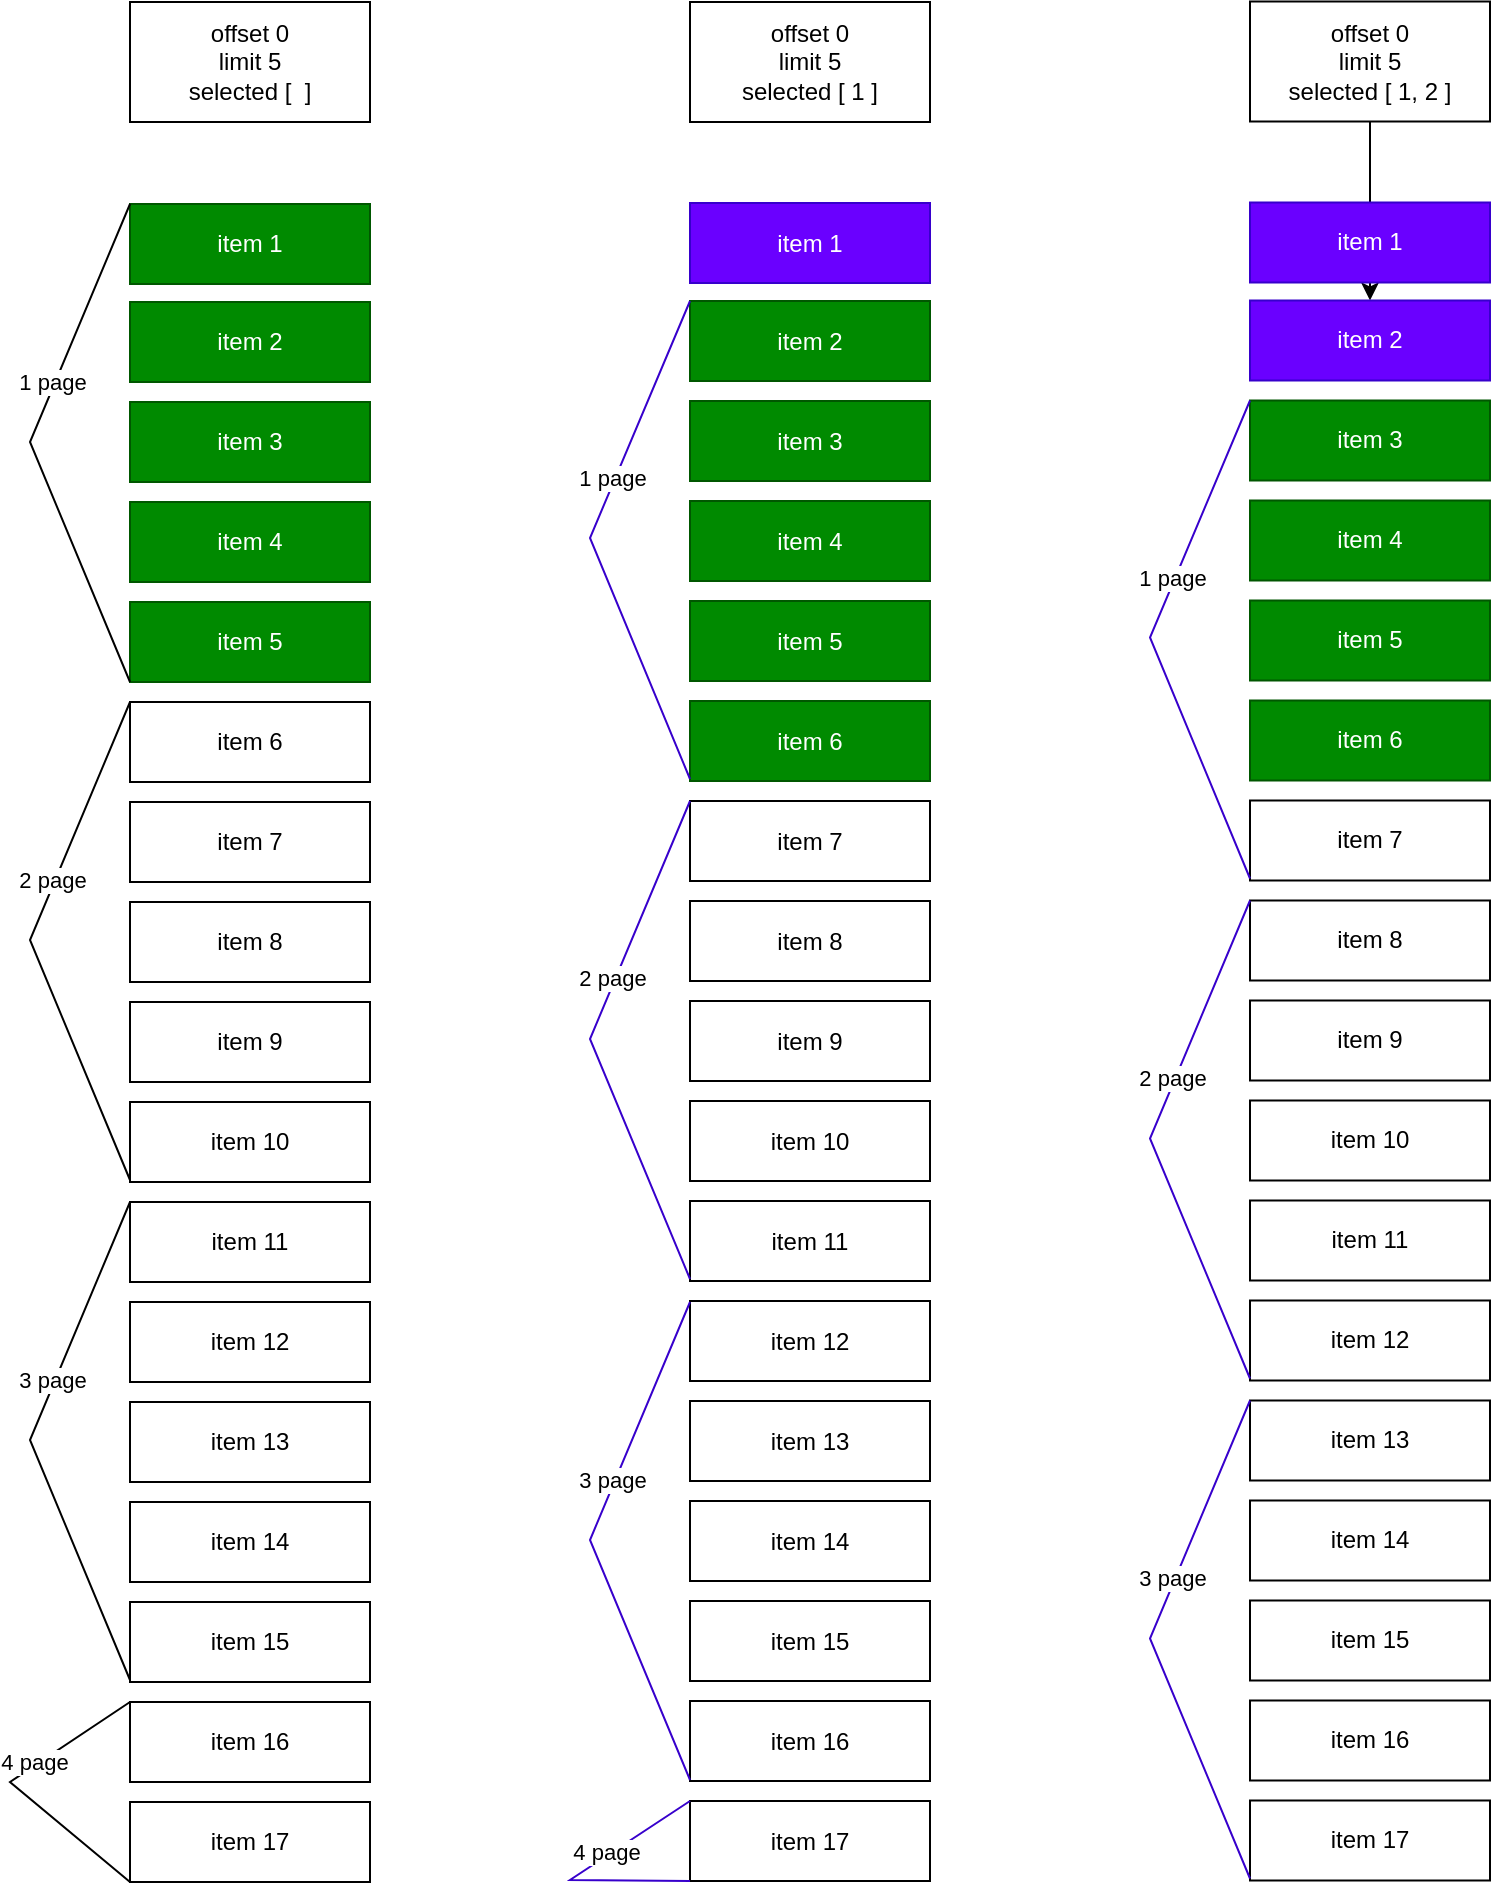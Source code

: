 <mxfile version="21.3.6" type="github">
  <diagram name="Страница 1" id="62127BnPsHwzciFZ_1Po">
    <mxGraphModel dx="1238" dy="1853" grid="1" gridSize="10" guides="1" tooltips="1" connect="1" arrows="1" fold="1" page="1" pageScale="1" pageWidth="827" pageHeight="1169" math="0" shadow="0">
      <root>
        <mxCell id="0" />
        <mxCell id="1" parent="0" />
        <mxCell id="5GAbooudRVSwDortp3kw-1" value="item 1" style="rounded=0;whiteSpace=wrap;html=1;fillColor=#008a00;fontColor=#ffffff;strokeColor=#005700;" vertex="1" parent="1">
          <mxGeometry x="80" y="41" width="120" height="40" as="geometry" />
        </mxCell>
        <mxCell id="5GAbooudRVSwDortp3kw-2" value="item 2" style="rounded=0;whiteSpace=wrap;html=1;fillColor=#008a00;fontColor=#ffffff;strokeColor=#005700;" vertex="1" parent="1">
          <mxGeometry x="80" y="90" width="120" height="40" as="geometry" />
        </mxCell>
        <mxCell id="5GAbooudRVSwDortp3kw-3" value="item 5" style="rounded=0;whiteSpace=wrap;html=1;fillColor=#008a00;fontColor=#ffffff;strokeColor=#005700;" vertex="1" parent="1">
          <mxGeometry x="80" y="240" width="120" height="40" as="geometry" />
        </mxCell>
        <mxCell id="5GAbooudRVSwDortp3kw-4" value="item 3" style="rounded=0;whiteSpace=wrap;html=1;fillColor=#008a00;fontColor=#ffffff;strokeColor=#005700;" vertex="1" parent="1">
          <mxGeometry x="80" y="140" width="120" height="40" as="geometry" />
        </mxCell>
        <mxCell id="5GAbooudRVSwDortp3kw-5" value="item 4" style="rounded=0;whiteSpace=wrap;html=1;fillColor=#008a00;fontColor=#ffffff;strokeColor=#005700;" vertex="1" parent="1">
          <mxGeometry x="80" y="190" width="120" height="40" as="geometry" />
        </mxCell>
        <mxCell id="5GAbooudRVSwDortp3kw-6" value="item 6" style="rounded=0;whiteSpace=wrap;html=1;" vertex="1" parent="1">
          <mxGeometry x="80" y="290" width="120" height="40" as="geometry" />
        </mxCell>
        <mxCell id="5GAbooudRVSwDortp3kw-9" value="item 7" style="rounded=0;whiteSpace=wrap;html=1;" vertex="1" parent="1">
          <mxGeometry x="80" y="340" width="120" height="40" as="geometry" />
        </mxCell>
        <mxCell id="5GAbooudRVSwDortp3kw-10" value="item 8" style="rounded=0;whiteSpace=wrap;html=1;" vertex="1" parent="1">
          <mxGeometry x="80" y="390" width="120" height="40" as="geometry" />
        </mxCell>
        <mxCell id="5GAbooudRVSwDortp3kw-11" value="item 9" style="rounded=0;whiteSpace=wrap;html=1;" vertex="1" parent="1">
          <mxGeometry x="80" y="440" width="120" height="40" as="geometry" />
        </mxCell>
        <mxCell id="5GAbooudRVSwDortp3kw-12" value="item 10" style="rounded=0;whiteSpace=wrap;html=1;" vertex="1" parent="1">
          <mxGeometry x="80" y="490" width="120" height="40" as="geometry" />
        </mxCell>
        <mxCell id="5GAbooudRVSwDortp3kw-13" value="item 11" style="rounded=0;whiteSpace=wrap;html=1;" vertex="1" parent="1">
          <mxGeometry x="80" y="540" width="120" height="40" as="geometry" />
        </mxCell>
        <mxCell id="5GAbooudRVSwDortp3kw-15" value="item 12" style="rounded=0;whiteSpace=wrap;html=1;" vertex="1" parent="1">
          <mxGeometry x="80" y="590" width="120" height="40" as="geometry" />
        </mxCell>
        <mxCell id="5GAbooudRVSwDortp3kw-16" value="item 14" style="rounded=0;whiteSpace=wrap;html=1;" vertex="1" parent="1">
          <mxGeometry x="80" y="690" width="120" height="40" as="geometry" />
        </mxCell>
        <mxCell id="5GAbooudRVSwDortp3kw-17" value="item 13" style="rounded=0;whiteSpace=wrap;html=1;" vertex="1" parent="1">
          <mxGeometry x="80" y="640" width="120" height="40" as="geometry" />
        </mxCell>
        <mxCell id="5GAbooudRVSwDortp3kw-18" value="item 15" style="rounded=0;whiteSpace=wrap;html=1;" vertex="1" parent="1">
          <mxGeometry x="80" y="740" width="120" height="40" as="geometry" />
        </mxCell>
        <mxCell id="5GAbooudRVSwDortp3kw-19" value="item 16" style="rounded=0;whiteSpace=wrap;html=1;" vertex="1" parent="1">
          <mxGeometry x="80" y="790" width="120" height="40" as="geometry" />
        </mxCell>
        <mxCell id="5GAbooudRVSwDortp3kw-20" value="item 17" style="rounded=0;whiteSpace=wrap;html=1;" vertex="1" parent="1">
          <mxGeometry x="80" y="840" width="120" height="40" as="geometry" />
        </mxCell>
        <mxCell id="5GAbooudRVSwDortp3kw-21" value="" style="endArrow=none;html=1;rounded=0;exitX=0;exitY=1;exitDx=0;exitDy=0;entryX=0;entryY=0;entryDx=0;entryDy=0;" edge="1" parent="1" source="5GAbooudRVSwDortp3kw-3" target="5GAbooudRVSwDortp3kw-1">
          <mxGeometry width="50" height="50" relative="1" as="geometry">
            <mxPoint x="40" y="280" as="sourcePoint" />
            <mxPoint x="40" y="40" as="targetPoint" />
            <Array as="points">
              <mxPoint x="30" y="160" />
            </Array>
          </mxGeometry>
        </mxCell>
        <mxCell id="5GAbooudRVSwDortp3kw-22" value="1 page" style="edgeLabel;html=1;align=center;verticalAlign=middle;resizable=0;points=[];" vertex="1" connectable="0" parent="5GAbooudRVSwDortp3kw-21">
          <mxGeometry x="0.25" y="2" relative="1" as="geometry">
            <mxPoint as="offset" />
          </mxGeometry>
        </mxCell>
        <mxCell id="5GAbooudRVSwDortp3kw-23" value="" style="endArrow=none;html=1;rounded=0;exitX=0;exitY=1;exitDx=0;exitDy=0;entryX=0;entryY=0;entryDx=0;entryDy=0;" edge="1" parent="1">
          <mxGeometry width="50" height="50" relative="1" as="geometry">
            <mxPoint x="80" y="529" as="sourcePoint" />
            <mxPoint x="80" y="290" as="targetPoint" />
            <Array as="points">
              <mxPoint x="30" y="409" />
            </Array>
          </mxGeometry>
        </mxCell>
        <mxCell id="5GAbooudRVSwDortp3kw-24" value="2 page" style="edgeLabel;html=1;align=center;verticalAlign=middle;resizable=0;points=[];" vertex="1" connectable="0" parent="5GAbooudRVSwDortp3kw-23">
          <mxGeometry x="0.25" y="2" relative="1" as="geometry">
            <mxPoint as="offset" />
          </mxGeometry>
        </mxCell>
        <mxCell id="5GAbooudRVSwDortp3kw-25" value="" style="endArrow=none;html=1;rounded=0;exitX=0;exitY=1;exitDx=0;exitDy=0;entryX=0;entryY=0;entryDx=0;entryDy=0;" edge="1" parent="1">
          <mxGeometry width="50" height="50" relative="1" as="geometry">
            <mxPoint x="80" y="779" as="sourcePoint" />
            <mxPoint x="80" y="540" as="targetPoint" />
            <Array as="points">
              <mxPoint x="30" y="659" />
            </Array>
          </mxGeometry>
        </mxCell>
        <mxCell id="5GAbooudRVSwDortp3kw-26" value="3 page" style="edgeLabel;html=1;align=center;verticalAlign=middle;resizable=0;points=[];" vertex="1" connectable="0" parent="5GAbooudRVSwDortp3kw-25">
          <mxGeometry x="0.25" y="2" relative="1" as="geometry">
            <mxPoint as="offset" />
          </mxGeometry>
        </mxCell>
        <mxCell id="5GAbooudRVSwDortp3kw-27" value="" style="endArrow=none;html=1;rounded=0;exitX=0;exitY=1;exitDx=0;exitDy=0;entryX=0;entryY=0;entryDx=0;entryDy=0;" edge="1" parent="1" source="5GAbooudRVSwDortp3kw-20" target="5GAbooudRVSwDortp3kw-19">
          <mxGeometry width="50" height="50" relative="1" as="geometry">
            <mxPoint x="60" y="1009" as="sourcePoint" />
            <mxPoint x="60" y="770" as="targetPoint" />
            <Array as="points">
              <mxPoint x="20" y="830" />
            </Array>
          </mxGeometry>
        </mxCell>
        <mxCell id="5GAbooudRVSwDortp3kw-28" value="4 page" style="edgeLabel;html=1;align=center;verticalAlign=middle;resizable=0;points=[];" vertex="1" connectable="0" parent="5GAbooudRVSwDortp3kw-27">
          <mxGeometry x="0.25" y="2" relative="1" as="geometry">
            <mxPoint as="offset" />
          </mxGeometry>
        </mxCell>
        <mxCell id="5GAbooudRVSwDortp3kw-29" value="offset 0&lt;br&gt;limit 5&lt;br&gt;selected [&amp;nbsp; ]" style="rounded=0;whiteSpace=wrap;html=1;" vertex="1" parent="1">
          <mxGeometry x="80" y="-60" width="120" height="60" as="geometry" />
        </mxCell>
        <mxCell id="5GAbooudRVSwDortp3kw-30" value="offset 0&lt;br&gt;limit 5&lt;br&gt;selected [ 1 ]" style="rounded=0;whiteSpace=wrap;html=1;" vertex="1" parent="1">
          <mxGeometry x="360" y="-60" width="120" height="60" as="geometry" />
        </mxCell>
        <mxCell id="5GAbooudRVSwDortp3kw-56" value="item 1" style="rounded=0;whiteSpace=wrap;html=1;fillColor=#6a00ff;fontColor=#ffffff;strokeColor=#3700CC;" vertex="1" parent="1">
          <mxGeometry x="360" y="40.5" width="120" height="40" as="geometry" />
        </mxCell>
        <mxCell id="5GAbooudRVSwDortp3kw-57" value="item 2" style="rounded=0;whiteSpace=wrap;html=1;fillColor=#008a00;fontColor=#ffffff;strokeColor=#005700;" vertex="1" parent="1">
          <mxGeometry x="360" y="89.5" width="120" height="40" as="geometry" />
        </mxCell>
        <mxCell id="5GAbooudRVSwDortp3kw-58" value="item 5" style="rounded=0;whiteSpace=wrap;html=1;fillColor=#008a00;fontColor=#ffffff;strokeColor=#005700;" vertex="1" parent="1">
          <mxGeometry x="360" y="239.5" width="120" height="40" as="geometry" />
        </mxCell>
        <mxCell id="5GAbooudRVSwDortp3kw-59" value="item 3" style="rounded=0;whiteSpace=wrap;html=1;fillColor=#008a00;fontColor=#ffffff;strokeColor=#005700;" vertex="1" parent="1">
          <mxGeometry x="360" y="139.5" width="120" height="40" as="geometry" />
        </mxCell>
        <mxCell id="5GAbooudRVSwDortp3kw-60" value="item 4" style="rounded=0;whiteSpace=wrap;html=1;fillColor=#008a00;fontColor=#ffffff;strokeColor=#005700;" vertex="1" parent="1">
          <mxGeometry x="360" y="189.5" width="120" height="40" as="geometry" />
        </mxCell>
        <mxCell id="5GAbooudRVSwDortp3kw-61" value="item 6" style="rounded=0;whiteSpace=wrap;html=1;fillColor=#008a00;fontColor=#ffffff;strokeColor=#005700;" vertex="1" parent="1">
          <mxGeometry x="360" y="289.5" width="120" height="40" as="geometry" />
        </mxCell>
        <mxCell id="5GAbooudRVSwDortp3kw-62" value="item 7" style="rounded=0;whiteSpace=wrap;html=1;" vertex="1" parent="1">
          <mxGeometry x="360" y="339.5" width="120" height="40" as="geometry" />
        </mxCell>
        <mxCell id="5GAbooudRVSwDortp3kw-63" value="item 8" style="rounded=0;whiteSpace=wrap;html=1;" vertex="1" parent="1">
          <mxGeometry x="360" y="389.5" width="120" height="40" as="geometry" />
        </mxCell>
        <mxCell id="5GAbooudRVSwDortp3kw-64" value="item 9" style="rounded=0;whiteSpace=wrap;html=1;" vertex="1" parent="1">
          <mxGeometry x="360" y="439.5" width="120" height="40" as="geometry" />
        </mxCell>
        <mxCell id="5GAbooudRVSwDortp3kw-65" value="item 10" style="rounded=0;whiteSpace=wrap;html=1;" vertex="1" parent="1">
          <mxGeometry x="360" y="489.5" width="120" height="40" as="geometry" />
        </mxCell>
        <mxCell id="5GAbooudRVSwDortp3kw-66" value="item 11" style="rounded=0;whiteSpace=wrap;html=1;" vertex="1" parent="1">
          <mxGeometry x="360" y="539.5" width="120" height="40" as="geometry" />
        </mxCell>
        <mxCell id="5GAbooudRVSwDortp3kw-67" value="item 12" style="rounded=0;whiteSpace=wrap;html=1;" vertex="1" parent="1">
          <mxGeometry x="360" y="589.5" width="120" height="40" as="geometry" />
        </mxCell>
        <mxCell id="5GAbooudRVSwDortp3kw-68" value="item 14" style="rounded=0;whiteSpace=wrap;html=1;" vertex="1" parent="1">
          <mxGeometry x="360" y="689.5" width="120" height="40" as="geometry" />
        </mxCell>
        <mxCell id="5GAbooudRVSwDortp3kw-69" value="item 13" style="rounded=0;whiteSpace=wrap;html=1;" vertex="1" parent="1">
          <mxGeometry x="360" y="639.5" width="120" height="40" as="geometry" />
        </mxCell>
        <mxCell id="5GAbooudRVSwDortp3kw-70" value="item 15" style="rounded=0;whiteSpace=wrap;html=1;" vertex="1" parent="1">
          <mxGeometry x="360" y="739.5" width="120" height="40" as="geometry" />
        </mxCell>
        <mxCell id="5GAbooudRVSwDortp3kw-71" value="item 16" style="rounded=0;whiteSpace=wrap;html=1;" vertex="1" parent="1">
          <mxGeometry x="360" y="789.5" width="120" height="40" as="geometry" />
        </mxCell>
        <mxCell id="5GAbooudRVSwDortp3kw-72" value="item 17" style="rounded=0;whiteSpace=wrap;html=1;" vertex="1" parent="1">
          <mxGeometry x="360" y="839.5" width="120" height="40" as="geometry" />
        </mxCell>
        <mxCell id="5GAbooudRVSwDortp3kw-81" value="" style="endArrow=none;html=1;rounded=0;exitX=0;exitY=1;exitDx=0;exitDy=0;entryX=0;entryY=0;entryDx=0;entryDy=0;fillColor=#6a00ff;strokeColor=#3700CC;" edge="1" parent="1">
          <mxGeometry width="50" height="50" relative="1" as="geometry">
            <mxPoint x="360" y="328.5" as="sourcePoint" />
            <mxPoint x="360" y="89.5" as="targetPoint" />
            <Array as="points">
              <mxPoint x="310" y="208" />
            </Array>
          </mxGeometry>
        </mxCell>
        <mxCell id="5GAbooudRVSwDortp3kw-82" value="1 page" style="edgeLabel;html=1;align=center;verticalAlign=middle;resizable=0;points=[];" vertex="1" connectable="0" parent="5GAbooudRVSwDortp3kw-81">
          <mxGeometry x="0.25" y="2" relative="1" as="geometry">
            <mxPoint as="offset" />
          </mxGeometry>
        </mxCell>
        <mxCell id="5GAbooudRVSwDortp3kw-83" value="" style="endArrow=none;html=1;rounded=0;exitX=0;exitY=1;exitDx=0;exitDy=0;entryX=0;entryY=0;entryDx=0;entryDy=0;fillColor=#6a00ff;strokeColor=#3700CC;" edge="1" parent="1">
          <mxGeometry width="50" height="50" relative="1" as="geometry">
            <mxPoint x="360" y="578.5" as="sourcePoint" />
            <mxPoint x="360" y="339.5" as="targetPoint" />
            <Array as="points">
              <mxPoint x="310" y="458.5" />
            </Array>
          </mxGeometry>
        </mxCell>
        <mxCell id="5GAbooudRVSwDortp3kw-84" value="2 page" style="edgeLabel;html=1;align=center;verticalAlign=middle;resizable=0;points=[];" vertex="1" connectable="0" parent="5GAbooudRVSwDortp3kw-83">
          <mxGeometry x="0.25" y="2" relative="1" as="geometry">
            <mxPoint as="offset" />
          </mxGeometry>
        </mxCell>
        <mxCell id="5GAbooudRVSwDortp3kw-85" value="" style="endArrow=none;html=1;rounded=0;exitX=0;exitY=1;exitDx=0;exitDy=0;entryX=0;entryY=0;entryDx=0;entryDy=0;fillColor=#6a00ff;strokeColor=#3700CC;" edge="1" parent="1">
          <mxGeometry width="50" height="50" relative="1" as="geometry">
            <mxPoint x="360" y="829" as="sourcePoint" />
            <mxPoint x="360" y="590" as="targetPoint" />
            <Array as="points">
              <mxPoint x="310" y="709" />
            </Array>
          </mxGeometry>
        </mxCell>
        <mxCell id="5GAbooudRVSwDortp3kw-86" value="3 page" style="edgeLabel;html=1;align=center;verticalAlign=middle;resizable=0;points=[];" vertex="1" connectable="0" parent="5GAbooudRVSwDortp3kw-85">
          <mxGeometry x="0.25" y="2" relative="1" as="geometry">
            <mxPoint as="offset" />
          </mxGeometry>
        </mxCell>
        <mxCell id="5GAbooudRVSwDortp3kw-87" value="" style="endArrow=none;html=1;rounded=0;exitX=0;exitY=1;exitDx=0;exitDy=0;entryX=0;entryY=0;entryDx=0;entryDy=0;fillColor=#6a00ff;strokeColor=#3700CC;" edge="1" parent="1" source="5GAbooudRVSwDortp3kw-72">
          <mxGeometry width="50" height="50" relative="1" as="geometry">
            <mxPoint x="360" y="929.5" as="sourcePoint" />
            <mxPoint x="360" y="839.5" as="targetPoint" />
            <Array as="points">
              <mxPoint x="300" y="879" />
            </Array>
          </mxGeometry>
        </mxCell>
        <mxCell id="5GAbooudRVSwDortp3kw-88" value="4 page" style="edgeLabel;html=1;align=center;verticalAlign=middle;resizable=0;points=[];" vertex="1" connectable="0" parent="5GAbooudRVSwDortp3kw-87">
          <mxGeometry x="0.25" y="2" relative="1" as="geometry">
            <mxPoint as="offset" />
          </mxGeometry>
        </mxCell>
        <mxCell id="5GAbooudRVSwDortp3kw-141" value="" style="edgeStyle=orthogonalEdgeStyle;rounded=0;orthogonalLoop=1;jettySize=auto;html=1;" edge="1" parent="1" source="5GAbooudRVSwDortp3kw-115" target="5GAbooudRVSwDortp3kw-117">
          <mxGeometry relative="1" as="geometry" />
        </mxCell>
        <mxCell id="5GAbooudRVSwDortp3kw-115" value="offset 0&lt;br&gt;limit 5&lt;br&gt;selected [ 1, 2 ]" style="rounded=0;whiteSpace=wrap;html=1;" vertex="1" parent="1">
          <mxGeometry x="640" y="-60.25" width="120" height="60" as="geometry" />
        </mxCell>
        <mxCell id="5GAbooudRVSwDortp3kw-116" value="item 1" style="rounded=0;whiteSpace=wrap;html=1;fillColor=#6a00ff;fontColor=#ffffff;strokeColor=#3700CC;" vertex="1" parent="1">
          <mxGeometry x="640" y="40.25" width="120" height="40" as="geometry" />
        </mxCell>
        <mxCell id="5GAbooudRVSwDortp3kw-117" value="item 2" style="rounded=0;whiteSpace=wrap;html=1;fillColor=#6a00ff;fontColor=#ffffff;strokeColor=#3700CC;" vertex="1" parent="1">
          <mxGeometry x="640" y="89.25" width="120" height="40" as="geometry" />
        </mxCell>
        <mxCell id="5GAbooudRVSwDortp3kw-118" value="item 5" style="rounded=0;whiteSpace=wrap;html=1;fillColor=#008a00;fontColor=#ffffff;strokeColor=#005700;" vertex="1" parent="1">
          <mxGeometry x="640" y="239.25" width="120" height="40" as="geometry" />
        </mxCell>
        <mxCell id="5GAbooudRVSwDortp3kw-119" value="item 3" style="rounded=0;whiteSpace=wrap;html=1;fillColor=#008a00;fontColor=#ffffff;strokeColor=#005700;" vertex="1" parent="1">
          <mxGeometry x="640" y="139.25" width="120" height="40" as="geometry" />
        </mxCell>
        <mxCell id="5GAbooudRVSwDortp3kw-120" value="item 4" style="rounded=0;whiteSpace=wrap;html=1;fillColor=#008a00;fontColor=#ffffff;strokeColor=#005700;" vertex="1" parent="1">
          <mxGeometry x="640" y="189.25" width="120" height="40" as="geometry" />
        </mxCell>
        <mxCell id="5GAbooudRVSwDortp3kw-121" value="item 6" style="rounded=0;whiteSpace=wrap;html=1;fillColor=#008a00;fontColor=#ffffff;strokeColor=#005700;" vertex="1" parent="1">
          <mxGeometry x="640" y="289.25" width="120" height="40" as="geometry" />
        </mxCell>
        <mxCell id="5GAbooudRVSwDortp3kw-122" value="item 7" style="rounded=0;whiteSpace=wrap;html=1;" vertex="1" parent="1">
          <mxGeometry x="640" y="339.25" width="120" height="40" as="geometry" />
        </mxCell>
        <mxCell id="5GAbooudRVSwDortp3kw-123" value="item 8" style="rounded=0;whiteSpace=wrap;html=1;" vertex="1" parent="1">
          <mxGeometry x="640" y="389.25" width="120" height="40" as="geometry" />
        </mxCell>
        <mxCell id="5GAbooudRVSwDortp3kw-124" value="item 9" style="rounded=0;whiteSpace=wrap;html=1;" vertex="1" parent="1">
          <mxGeometry x="640" y="439.25" width="120" height="40" as="geometry" />
        </mxCell>
        <mxCell id="5GAbooudRVSwDortp3kw-125" value="item 10" style="rounded=0;whiteSpace=wrap;html=1;" vertex="1" parent="1">
          <mxGeometry x="640" y="489.25" width="120" height="40" as="geometry" />
        </mxCell>
        <mxCell id="5GAbooudRVSwDortp3kw-126" value="item 11" style="rounded=0;whiteSpace=wrap;html=1;" vertex="1" parent="1">
          <mxGeometry x="640" y="539.25" width="120" height="40" as="geometry" />
        </mxCell>
        <mxCell id="5GAbooudRVSwDortp3kw-127" value="item 12" style="rounded=0;whiteSpace=wrap;html=1;" vertex="1" parent="1">
          <mxGeometry x="640" y="589.25" width="120" height="40" as="geometry" />
        </mxCell>
        <mxCell id="5GAbooudRVSwDortp3kw-128" value="item 14" style="rounded=0;whiteSpace=wrap;html=1;" vertex="1" parent="1">
          <mxGeometry x="640" y="689.25" width="120" height="40" as="geometry" />
        </mxCell>
        <mxCell id="5GAbooudRVSwDortp3kw-129" value="item 13" style="rounded=0;whiteSpace=wrap;html=1;" vertex="1" parent="1">
          <mxGeometry x="640" y="639.25" width="120" height="40" as="geometry" />
        </mxCell>
        <mxCell id="5GAbooudRVSwDortp3kw-130" value="item 15" style="rounded=0;whiteSpace=wrap;html=1;" vertex="1" parent="1">
          <mxGeometry x="640" y="739.25" width="120" height="40" as="geometry" />
        </mxCell>
        <mxCell id="5GAbooudRVSwDortp3kw-131" value="item 16" style="rounded=0;whiteSpace=wrap;html=1;" vertex="1" parent="1">
          <mxGeometry x="640" y="789.25" width="120" height="40" as="geometry" />
        </mxCell>
        <mxCell id="5GAbooudRVSwDortp3kw-132" value="item 17" style="rounded=0;whiteSpace=wrap;html=1;" vertex="1" parent="1">
          <mxGeometry x="640" y="839.25" width="120" height="40" as="geometry" />
        </mxCell>
        <mxCell id="5GAbooudRVSwDortp3kw-133" value="" style="endArrow=none;html=1;rounded=0;exitX=0;exitY=1;exitDx=0;exitDy=0;entryX=0;entryY=0;entryDx=0;entryDy=0;fillColor=#6a00ff;strokeColor=#3700CC;" edge="1" parent="1">
          <mxGeometry width="50" height="50" relative="1" as="geometry">
            <mxPoint x="640" y="378.25" as="sourcePoint" />
            <mxPoint x="640" y="139.25" as="targetPoint" />
            <Array as="points">
              <mxPoint x="590" y="257.75" />
            </Array>
          </mxGeometry>
        </mxCell>
        <mxCell id="5GAbooudRVSwDortp3kw-134" value="1 page" style="edgeLabel;html=1;align=center;verticalAlign=middle;resizable=0;points=[];" vertex="1" connectable="0" parent="5GAbooudRVSwDortp3kw-133">
          <mxGeometry x="0.25" y="2" relative="1" as="geometry">
            <mxPoint as="offset" />
          </mxGeometry>
        </mxCell>
        <mxCell id="5GAbooudRVSwDortp3kw-135" value="" style="endArrow=none;html=1;rounded=0;exitX=0;exitY=1;exitDx=0;exitDy=0;entryX=0;entryY=0;entryDx=0;entryDy=0;fillColor=#6a00ff;strokeColor=#3700CC;" edge="1" parent="1">
          <mxGeometry width="50" height="50" relative="1" as="geometry">
            <mxPoint x="640" y="628.25" as="sourcePoint" />
            <mxPoint x="640" y="389.25" as="targetPoint" />
            <Array as="points">
              <mxPoint x="590" y="508.25" />
            </Array>
          </mxGeometry>
        </mxCell>
        <mxCell id="5GAbooudRVSwDortp3kw-136" value="2 page" style="edgeLabel;html=1;align=center;verticalAlign=middle;resizable=0;points=[];" vertex="1" connectable="0" parent="5GAbooudRVSwDortp3kw-135">
          <mxGeometry x="0.25" y="2" relative="1" as="geometry">
            <mxPoint as="offset" />
          </mxGeometry>
        </mxCell>
        <mxCell id="5GAbooudRVSwDortp3kw-137" value="" style="endArrow=none;html=1;rounded=0;exitX=0;exitY=1;exitDx=0;exitDy=0;entryX=0;entryY=0;entryDx=0;entryDy=0;fillColor=#6a00ff;strokeColor=#3700CC;" edge="1" parent="1">
          <mxGeometry width="50" height="50" relative="1" as="geometry">
            <mxPoint x="640" y="878.25" as="sourcePoint" />
            <mxPoint x="640" y="639.25" as="targetPoint" />
            <Array as="points">
              <mxPoint x="590" y="758.25" />
            </Array>
          </mxGeometry>
        </mxCell>
        <mxCell id="5GAbooudRVSwDortp3kw-138" value="3 page" style="edgeLabel;html=1;align=center;verticalAlign=middle;resizable=0;points=[];" vertex="1" connectable="0" parent="5GAbooudRVSwDortp3kw-137">
          <mxGeometry x="0.25" y="2" relative="1" as="geometry">
            <mxPoint as="offset" />
          </mxGeometry>
        </mxCell>
      </root>
    </mxGraphModel>
  </diagram>
</mxfile>
